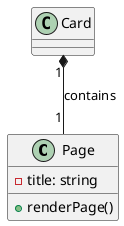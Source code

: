 @startuml Page

class Page {
    -title: string
    +renderPage()
}

Card "1" *-- "1" Page : contains

@enduml